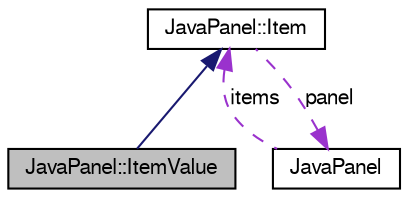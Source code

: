 digraph G
{
  bgcolor="transparent";
  edge [fontname="FreeSans",fontsize=10,labelfontname="FreeSans",labelfontsize=10];
  node [fontname="FreeSans",fontsize=10,shape=record];
  Node1 [label="JavaPanel::ItemValue",height=0.2,width=0.4,color="black", fillcolor="grey75", style="filled" fontcolor="black"];
  Node2 -> Node1 [dir=back,color="midnightblue",fontsize=10,style="solid",fontname="FreeSans"];
  Node2 [label="JavaPanel::Item",height=0.2,width=0.4,color="black",URL="$class_java_panel_1_1_item.html",tooltip="パネルの項目の抽象クラス。"];
  Node3 -> Node2 [dir=back,color="darkorchid3",fontsize=10,style="dashed",label="panel",fontname="FreeSans"];
  Node3 [label="JavaPanel",height=0.2,width=0.4,color="black",URL="$class_java_panel.html",tooltip="パネルの基本クラス。"];
  Node2 -> Node3 [dir=back,color="darkorchid3",fontsize=10,style="dashed",label="items",fontname="FreeSans"];
}
